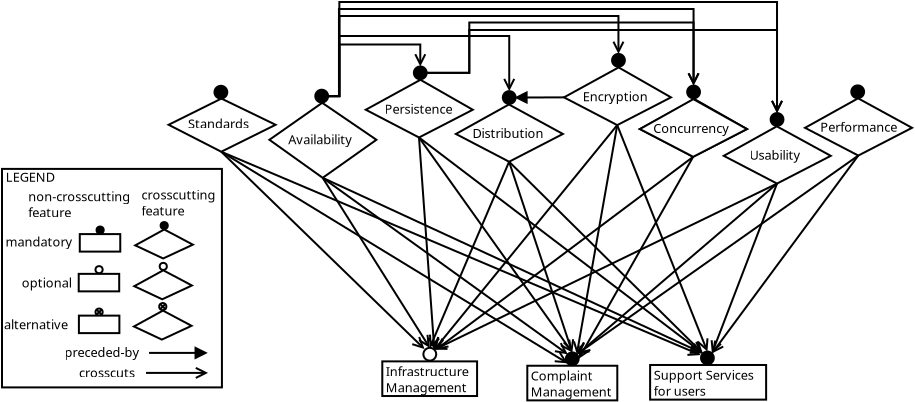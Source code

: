 <?xml version="1.0" encoding="UTF-8"?>
<dia:diagram xmlns:dia="http://www.lysator.liu.se/~alla/dia/">
  <dia:layer name="Background" visible="true" active="true">
    <dia:object type="Standard - Line" version="0" id="O0">
      <dia:attribute name="obj_pos">
        <dia:point val="22.19,26.886"/>
      </dia:attribute>
      <dia:attribute name="obj_bb">
        <dia:rectangle val="22.127,26.823;25.491,36.528"/>
      </dia:attribute>
      <dia:attribute name="conn_endpoints">
        <dia:point val="22.19,26.886"/>
        <dia:point val="25.348,36.421"/>
      </dia:attribute>
      <dia:attribute name="numcp">
        <dia:int val="1"/>
      </dia:attribute>
      <dia:attribute name="line_width">
        <dia:real val="0.1"/>
      </dia:attribute>
      <dia:attribute name="end_arrow">
        <dia:enum val="1"/>
      </dia:attribute>
      <dia:attribute name="end_arrow_length">
        <dia:real val="0.5"/>
      </dia:attribute>
      <dia:attribute name="end_arrow_width">
        <dia:real val="0.5"/>
      </dia:attribute>
      <dia:connections>
        <dia:connection handle="0" to="O15" connection="2"/>
        <dia:connection handle="1" to="O32" connection="1"/>
      </dia:connections>
    </dia:object>
    <dia:object type="Standard - Line" version="0" id="O1">
      <dia:attribute name="obj_pos">
        <dia:point val="31.393,26.64"/>
      </dia:attribute>
      <dia:attribute name="obj_bb">
        <dia:rectangle val="25.598,26.572;31.461,36.839"/>
      </dia:attribute>
      <dia:attribute name="conn_endpoints">
        <dia:point val="31.393,26.64"/>
        <dia:point val="25.668,36.741"/>
      </dia:attribute>
      <dia:attribute name="numcp">
        <dia:int val="1"/>
      </dia:attribute>
      <dia:attribute name="line_width">
        <dia:real val="0.1"/>
      </dia:attribute>
      <dia:attribute name="end_arrow">
        <dia:enum val="1"/>
      </dia:attribute>
      <dia:attribute name="end_arrow_length">
        <dia:real val="0.5"/>
      </dia:attribute>
      <dia:attribute name="end_arrow_width">
        <dia:real val="0.5"/>
      </dia:attribute>
      <dia:connections>
        <dia:connection handle="0" to="O43" connection="2"/>
        <dia:connection handle="1" to="O32" connection="4"/>
      </dia:connections>
    </dia:object>
    <dia:object type="Standard - Line" version="0" id="O2">
      <dia:attribute name="obj_pos">
        <dia:point val="24.933,23.668"/>
      </dia:attribute>
      <dia:attribute name="obj_bb">
        <dia:rectangle val="22.404,23.344;24.983,24.006"/>
      </dia:attribute>
      <dia:attribute name="conn_endpoints">
        <dia:point val="24.933,23.668"/>
        <dia:point val="22.516,23.677"/>
      </dia:attribute>
      <dia:attribute name="numcp">
        <dia:int val="1"/>
      </dia:attribute>
      <dia:attribute name="line_width">
        <dia:real val="0.1"/>
      </dia:attribute>
      <dia:attribute name="end_arrow">
        <dia:enum val="3"/>
      </dia:attribute>
      <dia:attribute name="end_arrow_length">
        <dia:real val="0.5"/>
      </dia:attribute>
      <dia:attribute name="end_arrow_width">
        <dia:real val="0.5"/>
      </dia:attribute>
      <dia:connections>
        <dia:connection handle="0" to="O80" connection="0"/>
        <dia:connection handle="1" to="O17" connection="4"/>
      </dia:connections>
    </dia:object>
    <dia:object type="Standard - ZigZagLine" version="1" id="O3">
      <dia:attribute name="obj_pos">
        <dia:point val="13.14,23.606"/>
      </dia:attribute>
      <dia:attribute name="obj_bb">
        <dia:rectangle val="13.09,20.975;18.079,23.656"/>
      </dia:attribute>
      <dia:attribute name="orth_points">
        <dia:point val="13.14,23.606"/>
        <dia:point val="13.7,23.606"/>
        <dia:point val="13.7,21.025"/>
        <dia:point val="17.749,21.025"/>
        <dia:point val="17.749,22.123"/>
      </dia:attribute>
      <dia:attribute name="orth_orient">
        <dia:enum val="0"/>
        <dia:enum val="1"/>
        <dia:enum val="0"/>
        <dia:enum val="1"/>
      </dia:attribute>
      <dia:attribute name="autorouting">
        <dia:boolean val="false"/>
      </dia:attribute>
      <dia:attribute name="line_width">
        <dia:real val="0.1"/>
      </dia:attribute>
      <dia:attribute name="end_arrow">
        <dia:enum val="1"/>
      </dia:attribute>
      <dia:attribute name="end_arrow_length">
        <dia:real val="0.5"/>
      </dia:attribute>
      <dia:attribute name="end_arrow_width">
        <dia:real val="0.5"/>
      </dia:attribute>
      <dia:connections>
        <dia:connection handle="0" to="O14" connection="4"/>
        <dia:connection handle="1" to="O51" connection="1"/>
      </dia:connections>
    </dia:object>
    <dia:object type="Standard - Line" version="0" id="O4">
      <dia:attribute name="obj_pos">
        <dia:point val="17.685,25.674"/>
      </dia:attribute>
      <dia:attribute name="obj_bb">
        <dia:rectangle val="17.632,25.621;18.742,36.397"/>
      </dia:attribute>
      <dia:attribute name="conn_endpoints">
        <dia:point val="17.685,25.674"/>
        <dia:point val="18.451,36.285"/>
      </dia:attribute>
      <dia:attribute name="numcp">
        <dia:int val="1"/>
      </dia:attribute>
      <dia:attribute name="line_width">
        <dia:real val="0.1"/>
      </dia:attribute>
      <dia:attribute name="end_arrow">
        <dia:enum val="1"/>
      </dia:attribute>
      <dia:attribute name="end_arrow_length">
        <dia:real val="0.5"/>
      </dia:attribute>
      <dia:attribute name="end_arrow_width">
        <dia:real val="0.5"/>
      </dia:attribute>
      <dia:connections>
        <dia:connection handle="0" to="O49" connection="2"/>
        <dia:connection handle="1" to="O29" connection="2"/>
      </dia:connections>
    </dia:object>
    <dia:object type="Standard - Line" version="0" id="O5">
      <dia:attribute name="obj_pos">
        <dia:point val="17.685,25.674"/>
      </dia:attribute>
      <dia:attribute name="obj_bb">
        <dia:rectangle val="17.616,25.605;25.418,36.512"/>
      </dia:attribute>
      <dia:attribute name="conn_endpoints">
        <dia:point val="17.685,25.674"/>
        <dia:point val="25.348,36.421"/>
      </dia:attribute>
      <dia:attribute name="numcp">
        <dia:int val="1"/>
      </dia:attribute>
      <dia:attribute name="line_width">
        <dia:real val="0.1"/>
      </dia:attribute>
      <dia:attribute name="end_arrow">
        <dia:enum val="1"/>
      </dia:attribute>
      <dia:attribute name="end_arrow_length">
        <dia:real val="0.5"/>
      </dia:attribute>
      <dia:attribute name="end_arrow_width">
        <dia:real val="0.5"/>
      </dia:attribute>
      <dia:connections>
        <dia:connection handle="0" to="O49" connection="2"/>
        <dia:connection handle="1" to="O32" connection="1"/>
      </dia:connections>
    </dia:object>
    <dia:object type="Standard - Line" version="0" id="O6">
      <dia:attribute name="obj_pos">
        <dia:point val="22.19,26.886"/>
      </dia:attribute>
      <dia:attribute name="obj_bb">
        <dia:rectangle val="22.119,26.815;31.959,36.549"/>
      </dia:attribute>
      <dia:attribute name="conn_endpoints">
        <dia:point val="22.19,26.886"/>
        <dia:point val="31.879,36.471"/>
      </dia:attribute>
      <dia:attribute name="numcp">
        <dia:int val="1"/>
      </dia:attribute>
      <dia:attribute name="line_width">
        <dia:real val="0.1"/>
      </dia:attribute>
      <dia:attribute name="end_arrow">
        <dia:enum val="1"/>
      </dia:attribute>
      <dia:attribute name="end_arrow_length">
        <dia:real val="0.5"/>
      </dia:attribute>
      <dia:attribute name="end_arrow_width">
        <dia:real val="0.5"/>
      </dia:attribute>
      <dia:connections>
        <dia:connection handle="0" to="O15" connection="2"/>
        <dia:connection handle="1" to="O35" connection="0"/>
      </dia:connections>
    </dia:object>
    <dia:object type="Standard - Line" version="0" id="O7">
      <dia:attribute name="obj_pos">
        <dia:point val="31.393,26.64"/>
      </dia:attribute>
      <dia:attribute name="obj_bb">
        <dia:rectangle val="18.432,26.57;31.463,36.359"/>
      </dia:attribute>
      <dia:attribute name="conn_endpoints">
        <dia:point val="31.393,26.64"/>
        <dia:point val="18.521,36.289"/>
      </dia:attribute>
      <dia:attribute name="numcp">
        <dia:int val="1"/>
      </dia:attribute>
      <dia:attribute name="line_width">
        <dia:real val="0.1"/>
      </dia:attribute>
      <dia:attribute name="end_arrow">
        <dia:enum val="1"/>
      </dia:attribute>
      <dia:attribute name="end_arrow_length">
        <dia:real val="0.5"/>
      </dia:attribute>
      <dia:attribute name="end_arrow_width">
        <dia:real val="0.5"/>
      </dia:attribute>
      <dia:connections>
        <dia:connection handle="0" to="O43" connection="2"/>
        <dia:connection handle="1" to="O29" connection="8"/>
      </dia:connections>
    </dia:object>
    <dia:object type="Standard - Line" version="0" id="O8">
      <dia:attribute name="obj_pos">
        <dia:point val="27.596,25.055"/>
      </dia:attribute>
      <dia:attribute name="obj_bb">
        <dia:rectangle val="27.531,24.99;32.218,36.481"/>
      </dia:attribute>
      <dia:attribute name="conn_endpoints">
        <dia:point val="27.596,25.055"/>
        <dia:point val="32.105,36.377"/>
      </dia:attribute>
      <dia:attribute name="numcp">
        <dia:int val="1"/>
      </dia:attribute>
      <dia:attribute name="line_width">
        <dia:real val="0.1"/>
      </dia:attribute>
      <dia:attribute name="end_arrow">
        <dia:enum val="1"/>
      </dia:attribute>
      <dia:attribute name="end_arrow_length">
        <dia:real val="0.5"/>
      </dia:attribute>
      <dia:attribute name="end_arrow_width">
        <dia:real val="0.5"/>
      </dia:attribute>
      <dia:connections>
        <dia:connection handle="0" to="O80" connection="2"/>
        <dia:connection handle="1" to="O35" connection="1"/>
      </dia:connections>
    </dia:object>
    <dia:object type="Standard - Line" version="0" id="O9">
      <dia:attribute name="obj_pos">
        <dia:point val="27.596,25.055"/>
      </dia:attribute>
      <dia:attribute name="obj_bb">
        <dia:rectangle val="25.344,24.997;27.654,36.625"/>
      </dia:attribute>
      <dia:attribute name="conn_endpoints">
        <dia:point val="27.596,25.055"/>
        <dia:point val="25.574,36.515"/>
      </dia:attribute>
      <dia:attribute name="numcp">
        <dia:int val="1"/>
      </dia:attribute>
      <dia:attribute name="line_width">
        <dia:real val="0.1"/>
      </dia:attribute>
      <dia:attribute name="end_arrow">
        <dia:enum val="1"/>
      </dia:attribute>
      <dia:attribute name="end_arrow_length">
        <dia:real val="0.5"/>
      </dia:attribute>
      <dia:attribute name="end_arrow_width">
        <dia:real val="0.5"/>
      </dia:attribute>
      <dia:connections>
        <dia:connection handle="0" to="O80" connection="2"/>
        <dia:connection handle="1" to="O32" connection="2"/>
      </dia:connections>
    </dia:object>
    <dia:object type="Standard - Line" version="0" id="O10">
      <dia:attribute name="obj_pos">
        <dia:point val="12.869,27.691"/>
      </dia:attribute>
      <dia:attribute name="obj_bb">
        <dia:rectangle val="12.8,27.622;18.294,36.286"/>
      </dia:attribute>
      <dia:attribute name="conn_endpoints">
        <dia:point val="12.869,27.691"/>
        <dia:point val="18.225,36.192"/>
      </dia:attribute>
      <dia:attribute name="numcp">
        <dia:int val="1"/>
      </dia:attribute>
      <dia:attribute name="line_width">
        <dia:real val="0.1"/>
      </dia:attribute>
      <dia:attribute name="end_arrow">
        <dia:enum val="1"/>
      </dia:attribute>
      <dia:attribute name="end_arrow_length">
        <dia:real val="0.5"/>
      </dia:attribute>
      <dia:attribute name="end_arrow_width">
        <dia:real val="0.5"/>
      </dia:attribute>
      <dia:connections>
        <dia:connection handle="0" to="O12" connection="2"/>
        <dia:connection handle="1" to="O29" connection="1"/>
      </dia:connections>
    </dia:object>
    <dia:object type="Standard - Line" version="0" id="O11">
      <dia:attribute name="obj_pos">
        <dia:point val="12.869,27.691"/>
      </dia:attribute>
      <dia:attribute name="obj_bb">
        <dia:rectangle val="12.8,27.622;25.212,36.585"/>
      </dia:attribute>
      <dia:attribute name="conn_endpoints">
        <dia:point val="12.869,27.691"/>
        <dia:point val="25.122,36.515"/>
      </dia:attribute>
      <dia:attribute name="numcp">
        <dia:int val="1"/>
      </dia:attribute>
      <dia:attribute name="line_width">
        <dia:real val="0.1"/>
      </dia:attribute>
      <dia:attribute name="end_arrow">
        <dia:enum val="1"/>
      </dia:attribute>
      <dia:attribute name="end_arrow_length">
        <dia:real val="0.5"/>
      </dia:attribute>
      <dia:attribute name="end_arrow_width">
        <dia:real val="0.5"/>
      </dia:attribute>
      <dia:connections>
        <dia:connection handle="0" to="O12" connection="2"/>
        <dia:connection handle="1" to="O32" connection="0"/>
      </dia:connections>
    </dia:object>
    <dia:object type="Standard - Polygon" version="0" id="O12">
      <dia:attribute name="obj_pos">
        <dia:point val="10.205,25.789"/>
      </dia:attribute>
      <dia:attribute name="obj_bb">
        <dia:rectangle val="10.118,23.881;15.643,27.753"/>
      </dia:attribute>
      <dia:attribute name="poly_points">
        <dia:point val="10.205,25.789"/>
        <dia:point val="12.869,27.691"/>
        <dia:point val="15.555,25.789"/>
        <dia:point val="12.844,23.941"/>
      </dia:attribute>
      <dia:attribute name="line_width">
        <dia:real val="0.1"/>
      </dia:attribute>
      <dia:attribute name="show_background">
        <dia:boolean val="true"/>
      </dia:attribute>
    </dia:object>
    <dia:object type="Standard - Text" version="1" id="O13">
      <dia:attribute name="obj_pos">
        <dia:point val="11.142,26.014"/>
      </dia:attribute>
      <dia:attribute name="obj_bb">
        <dia:rectangle val="11.142,25.419;14.632,26.167"/>
      </dia:attribute>
      <dia:attribute name="text">
        <dia:composite type="text">
          <dia:attribute name="string">
            <dia:string>#Availability#</dia:string>
          </dia:attribute>
          <dia:attribute name="font">
            <dia:font family="sans" style="0" name="Helvetica"/>
          </dia:attribute>
          <dia:attribute name="height">
            <dia:real val="0.8"/>
          </dia:attribute>
          <dia:attribute name="pos">
            <dia:point val="11.142,26.014"/>
          </dia:attribute>
          <dia:attribute name="color">
            <dia:color val="#000000"/>
          </dia:attribute>
          <dia:attribute name="alignment">
            <dia:enum val="0"/>
          </dia:attribute>
        </dia:composite>
      </dia:attribute>
      <dia:attribute name="valign">
        <dia:enum val="3"/>
      </dia:attribute>
    </dia:object>
    <dia:object type="Standard - Ellipse" version="0" id="O14">
      <dia:attribute name="obj_pos">
        <dia:point val="12.5,23.286"/>
      </dia:attribute>
      <dia:attribute name="obj_bb">
        <dia:rectangle val="12.45,23.236;13.19,23.976"/>
      </dia:attribute>
      <dia:attribute name="elem_corner">
        <dia:point val="12.5,23.286"/>
      </dia:attribute>
      <dia:attribute name="elem_width">
        <dia:real val="0.64"/>
      </dia:attribute>
      <dia:attribute name="elem_height">
        <dia:real val="0.64"/>
      </dia:attribute>
      <dia:attribute name="border_width">
        <dia:real val="0.1"/>
      </dia:attribute>
      <dia:attribute name="inner_color">
        <dia:color val="#000000"/>
      </dia:attribute>
      <dia:attribute name="aspect">
        <dia:enum val="2"/>
      </dia:attribute>
    </dia:object>
    <dia:group>
      <dia:group>
        <dia:object type="Standard - Polygon" version="0" id="O15">
          <dia:attribute name="obj_pos">
            <dia:point val="19.528,25.498"/>
          </dia:attribute>
          <dia:attribute name="obj_bb">
            <dia:rectangle val="19.422,23.966;24.984,26.942"/>
          </dia:attribute>
          <dia:attribute name="poly_points">
            <dia:point val="19.528,25.498"/>
            <dia:point val="22.19,26.886"/>
            <dia:point val="24.878,25.498"/>
            <dia:point val="22.179,24.024"/>
          </dia:attribute>
          <dia:attribute name="line_width">
            <dia:real val="0.1"/>
          </dia:attribute>
          <dia:attribute name="show_background">
            <dia:boolean val="true"/>
          </dia:attribute>
        </dia:object>
        <dia:object type="Standard - Text" version="1" id="O16">
          <dia:attribute name="obj_pos">
            <dia:point val="20.365,25.698"/>
          </dia:attribute>
          <dia:attribute name="obj_bb">
            <dia:rectangle val="20.365,25.103;24.095,25.851"/>
          </dia:attribute>
          <dia:attribute name="text">
            <dia:composite type="text">
              <dia:attribute name="string">
                <dia:string>#Distribution#</dia:string>
              </dia:attribute>
              <dia:attribute name="font">
                <dia:font family="sans" style="0" name="Helvetica"/>
              </dia:attribute>
              <dia:attribute name="height">
                <dia:real val="0.8"/>
              </dia:attribute>
              <dia:attribute name="pos">
                <dia:point val="20.365,25.698"/>
              </dia:attribute>
              <dia:attribute name="color">
                <dia:color val="#000000"/>
              </dia:attribute>
              <dia:attribute name="alignment">
                <dia:enum val="0"/>
              </dia:attribute>
            </dia:composite>
          </dia:attribute>
          <dia:attribute name="valign">
            <dia:enum val="3"/>
          </dia:attribute>
        </dia:object>
      </dia:group>
      <dia:object type="Standard - Ellipse" version="0" id="O17">
        <dia:attribute name="obj_pos">
          <dia:point val="21.877,23.357"/>
        </dia:attribute>
        <dia:attribute name="obj_bb">
          <dia:rectangle val="21.827,23.307;22.566,24.046"/>
        </dia:attribute>
        <dia:attribute name="elem_corner">
          <dia:point val="21.877,23.357"/>
        </dia:attribute>
        <dia:attribute name="elem_width">
          <dia:real val="0.64"/>
        </dia:attribute>
        <dia:attribute name="elem_height">
          <dia:real val="0.64"/>
        </dia:attribute>
        <dia:attribute name="border_width">
          <dia:real val="0.1"/>
        </dia:attribute>
        <dia:attribute name="inner_color">
          <dia:color val="#000000"/>
        </dia:attribute>
        <dia:attribute name="aspect">
          <dia:enum val="2"/>
        </dia:attribute>
      </dia:object>
    </dia:group>
    <dia:group>
      <dia:group>
        <dia:object type="Standard - Polygon" version="0" id="O18">
          <dia:attribute name="obj_pos">
            <dia:point val="32.923,26.592"/>
          </dia:attribute>
          <dia:attribute name="obj_bb">
            <dia:rectangle val="32.817,25.06;38.379,28.036"/>
          </dia:attribute>
          <dia:attribute name="poly_points">
            <dia:point val="32.923,26.592"/>
            <dia:point val="35.585,27.979"/>
            <dia:point val="38.273,26.592"/>
            <dia:point val="35.574,25.117"/>
          </dia:attribute>
          <dia:attribute name="line_width">
            <dia:real val="0.1"/>
          </dia:attribute>
          <dia:attribute name="show_background">
            <dia:boolean val="true"/>
          </dia:attribute>
        </dia:object>
        <dia:object type="Standard - Text" version="1" id="O19">
          <dia:attribute name="obj_pos">
            <dia:point val="34.21,26.792"/>
          </dia:attribute>
          <dia:attribute name="obj_bb">
            <dia:rectangle val="34.21,26.197;36.973,26.944"/>
          </dia:attribute>
          <dia:attribute name="text">
            <dia:composite type="text">
              <dia:attribute name="string">
                <dia:string>#Usability#</dia:string>
              </dia:attribute>
              <dia:attribute name="font">
                <dia:font family="sans" style="0" name="Helvetica"/>
              </dia:attribute>
              <dia:attribute name="height">
                <dia:real val="0.8"/>
              </dia:attribute>
              <dia:attribute name="pos">
                <dia:point val="34.21,26.792"/>
              </dia:attribute>
              <dia:attribute name="color">
                <dia:color val="#000000"/>
              </dia:attribute>
              <dia:attribute name="alignment">
                <dia:enum val="0"/>
              </dia:attribute>
            </dia:composite>
          </dia:attribute>
          <dia:attribute name="valign">
            <dia:enum val="3"/>
          </dia:attribute>
        </dia:object>
      </dia:group>
      <dia:object type="Standard - Ellipse" version="0" id="O20">
        <dia:attribute name="obj_pos">
          <dia:point val="35.267,24.454"/>
        </dia:attribute>
        <dia:attribute name="obj_bb">
          <dia:rectangle val="35.217,24.404;35.956,25.143"/>
        </dia:attribute>
        <dia:attribute name="elem_corner">
          <dia:point val="35.267,24.454"/>
        </dia:attribute>
        <dia:attribute name="elem_width">
          <dia:real val="0.64"/>
        </dia:attribute>
        <dia:attribute name="elem_height">
          <dia:real val="0.64"/>
        </dia:attribute>
        <dia:attribute name="border_width">
          <dia:real val="0.1"/>
        </dia:attribute>
        <dia:attribute name="inner_color">
          <dia:color val="#000000"/>
        </dia:attribute>
        <dia:attribute name="aspect">
          <dia:enum val="2"/>
        </dia:attribute>
      </dia:object>
    </dia:group>
    <dia:group>
      <dia:group>
        <dia:object type="Standard - Polygon" version="0" id="O21">
          <dia:attribute name="obj_pos">
            <dia:point val="5.164,25.039"/>
          </dia:attribute>
          <dia:attribute name="obj_bb">
            <dia:rectangle val="5.053,23.672;10.628,26.442"/>
          </dia:attribute>
          <dia:attribute name="poly_points">
            <dia:point val="5.164,25.039"/>
            <dia:point val="7.797,26.386"/>
            <dia:point val="10.514,25.039"/>
            <dia:point val="7.804,23.728"/>
          </dia:attribute>
          <dia:attribute name="line_width">
            <dia:real val="0.1"/>
          </dia:attribute>
          <dia:attribute name="show_background">
            <dia:boolean val="true"/>
          </dia:attribute>
        </dia:object>
        <dia:object type="Standard - Text" version="1" id="O22">
          <dia:attribute name="obj_pos">
            <dia:point val="6.137,25.22"/>
          </dia:attribute>
          <dia:attribute name="obj_bb">
            <dia:rectangle val="6.137,24.625;9.385,25.372"/>
          </dia:attribute>
          <dia:attribute name="text">
            <dia:composite type="text">
              <dia:attribute name="string">
                <dia:string>#Standards#</dia:string>
              </dia:attribute>
              <dia:attribute name="font">
                <dia:font family="sans" style="0" name="Helvetica"/>
              </dia:attribute>
              <dia:attribute name="height">
                <dia:real val="0.8"/>
              </dia:attribute>
              <dia:attribute name="pos">
                <dia:point val="6.137,25.22"/>
              </dia:attribute>
              <dia:attribute name="color">
                <dia:color val="#000000"/>
              </dia:attribute>
              <dia:attribute name="alignment">
                <dia:enum val="0"/>
              </dia:attribute>
            </dia:composite>
          </dia:attribute>
          <dia:attribute name="valign">
            <dia:enum val="3"/>
          </dia:attribute>
        </dia:object>
      </dia:group>
      <dia:object type="Standard - Ellipse" version="0" id="O23">
        <dia:attribute name="obj_pos">
          <dia:point val="7.459,23.09"/>
        </dia:attribute>
        <dia:attribute name="obj_bb">
          <dia:rectangle val="7.409,23.04;8.148,23.78"/>
        </dia:attribute>
        <dia:attribute name="elem_corner">
          <dia:point val="7.459,23.09"/>
        </dia:attribute>
        <dia:attribute name="elem_width">
          <dia:real val="0.64"/>
        </dia:attribute>
        <dia:attribute name="elem_height">
          <dia:real val="0.64"/>
        </dia:attribute>
        <dia:attribute name="border_width">
          <dia:real val="0.1"/>
        </dia:attribute>
        <dia:attribute name="inner_color">
          <dia:color val="#000000"/>
        </dia:attribute>
        <dia:attribute name="aspect">
          <dia:enum val="2"/>
        </dia:attribute>
      </dia:object>
    </dia:group>
    <dia:group>
      <dia:group>
        <dia:object type="Standard - Polygon" version="0" id="O24">
          <dia:attribute name="obj_pos">
            <dia:point val="36.986,25.191"/>
          </dia:attribute>
          <dia:attribute name="obj_bb">
            <dia:rectangle val="36.88,23.659;42.442,26.635"/>
          </dia:attribute>
          <dia:attribute name="poly_points">
            <dia:point val="36.986,25.191"/>
            <dia:point val="39.648,26.578"/>
            <dia:point val="42.336,25.191"/>
            <dia:point val="39.637,23.716"/>
          </dia:attribute>
          <dia:attribute name="line_width">
            <dia:real val="0.1"/>
          </dia:attribute>
          <dia:attribute name="show_background">
            <dia:boolean val="true"/>
          </dia:attribute>
        </dia:object>
        <dia:object type="Standard - Text" version="1" id="O25">
          <dia:attribute name="obj_pos">
            <dia:point val="37.752,25.382"/>
          </dia:attribute>
          <dia:attribute name="obj_bb">
            <dia:rectangle val="37.752,24.787;41.809,25.534"/>
          </dia:attribute>
          <dia:attribute name="text">
            <dia:composite type="text">
              <dia:attribute name="string">
                <dia:string>#Performance#</dia:string>
              </dia:attribute>
              <dia:attribute name="font">
                <dia:font family="sans" style="0" name="Helvetica"/>
              </dia:attribute>
              <dia:attribute name="height">
                <dia:real val="0.8"/>
              </dia:attribute>
              <dia:attribute name="pos">
                <dia:point val="37.752,25.382"/>
              </dia:attribute>
              <dia:attribute name="color">
                <dia:color val="#000000"/>
              </dia:attribute>
              <dia:attribute name="alignment">
                <dia:enum val="0"/>
              </dia:attribute>
            </dia:composite>
          </dia:attribute>
          <dia:attribute name="valign">
            <dia:enum val="3"/>
          </dia:attribute>
        </dia:object>
      </dia:group>
      <dia:object type="Standard - Ellipse" version="0" id="O26">
        <dia:attribute name="obj_pos">
          <dia:point val="39.3,23.07"/>
        </dia:attribute>
        <dia:attribute name="obj_bb">
          <dia:rectangle val="39.25,23.02;39.99,23.76"/>
        </dia:attribute>
        <dia:attribute name="elem_corner">
          <dia:point val="39.3,23.07"/>
        </dia:attribute>
        <dia:attribute name="elem_width">
          <dia:real val="0.64"/>
        </dia:attribute>
        <dia:attribute name="elem_height">
          <dia:real val="0.64"/>
        </dia:attribute>
        <dia:attribute name="border_width">
          <dia:real val="0.1"/>
        </dia:attribute>
        <dia:attribute name="inner_color">
          <dia:color val="#000000"/>
        </dia:attribute>
        <dia:attribute name="aspect">
          <dia:enum val="2"/>
        </dia:attribute>
      </dia:object>
    </dia:group>
    <dia:group>
      <dia:object type="Standard - Box" version="0" id="O27">
        <dia:attribute name="obj_pos">
          <dia:point val="15.85,36.869"/>
        </dia:attribute>
        <dia:attribute name="obj_bb">
          <dia:rectangle val="15.8,36.819;20.639,38.651"/>
        </dia:attribute>
        <dia:attribute name="elem_corner">
          <dia:point val="15.85,36.869"/>
        </dia:attribute>
        <dia:attribute name="elem_width">
          <dia:real val="4.739"/>
        </dia:attribute>
        <dia:attribute name="elem_height">
          <dia:real val="1.732"/>
        </dia:attribute>
        <dia:attribute name="border_width">
          <dia:real val="0.1"/>
        </dia:attribute>
        <dia:attribute name="show_background">
          <dia:boolean val="true"/>
        </dia:attribute>
      </dia:object>
      <dia:object type="Standard - Text" version="1" id="O28">
        <dia:attribute name="obj_pos">
          <dia:point val="16.027,37.611"/>
        </dia:attribute>
        <dia:attribute name="obj_bb">
          <dia:rectangle val="16.027,37.016;20.402,38.564"/>
        </dia:attribute>
        <dia:attribute name="text">
          <dia:composite type="text">
            <dia:attribute name="string">
              <dia:string>#Infrastructure
Management#</dia:string>
            </dia:attribute>
            <dia:attribute name="font">
              <dia:font family="sans" style="0" name="Helvetica"/>
            </dia:attribute>
            <dia:attribute name="height">
              <dia:real val="0.8"/>
            </dia:attribute>
            <dia:attribute name="pos">
              <dia:point val="16.027,37.611"/>
            </dia:attribute>
            <dia:attribute name="color">
              <dia:color val="#000000"/>
            </dia:attribute>
            <dia:attribute name="alignment">
              <dia:enum val="0"/>
            </dia:attribute>
          </dia:composite>
        </dia:attribute>
        <dia:attribute name="valign">
          <dia:enum val="3"/>
        </dia:attribute>
      </dia:object>
    </dia:group>
    <dia:object type="Standard - Ellipse" version="0" id="O29">
      <dia:attribute name="obj_pos">
        <dia:point val="17.905,36.192"/>
      </dia:attribute>
      <dia:attribute name="obj_bb">
        <dia:rectangle val="17.855,36.142;18.595,36.881"/>
      </dia:attribute>
      <dia:attribute name="elem_corner">
        <dia:point val="17.905,36.192"/>
      </dia:attribute>
      <dia:attribute name="elem_width">
        <dia:real val="0.64"/>
      </dia:attribute>
      <dia:attribute name="elem_height">
        <dia:real val="0.64"/>
      </dia:attribute>
      <dia:attribute name="border_width">
        <dia:real val="0.1"/>
      </dia:attribute>
      <dia:attribute name="aspect">
        <dia:enum val="2"/>
      </dia:attribute>
    </dia:object>
    <dia:group>
      <dia:group>
        <dia:object type="Standard - Box" version="0" id="O30">
          <dia:attribute name="obj_pos">
            <dia:point val="23.1,37.087"/>
          </dia:attribute>
          <dia:attribute name="obj_bb">
            <dia:rectangle val="23.05,37.037;27.65,38.87"/>
          </dia:attribute>
          <dia:attribute name="elem_corner">
            <dia:point val="23.1,37.087"/>
          </dia:attribute>
          <dia:attribute name="elem_width">
            <dia:real val="4.5"/>
          </dia:attribute>
          <dia:attribute name="elem_height">
            <dia:real val="1.732"/>
          </dia:attribute>
          <dia:attribute name="border_width">
            <dia:real val="0.1"/>
          </dia:attribute>
          <dia:attribute name="show_background">
            <dia:boolean val="true"/>
          </dia:attribute>
        </dia:object>
        <dia:object type="Standard - Text" version="1" id="O31">
          <dia:attribute name="obj_pos">
            <dia:point val="23.277,37.83"/>
          </dia:attribute>
          <dia:attribute name="obj_bb">
            <dia:rectangle val="23.277,37.235;27.494,38.782"/>
          </dia:attribute>
          <dia:attribute name="text">
            <dia:composite type="text">
              <dia:attribute name="string">
                <dia:string>#Complaint
Management#</dia:string>
              </dia:attribute>
              <dia:attribute name="font">
                <dia:font family="sans" style="0" name="Helvetica"/>
              </dia:attribute>
              <dia:attribute name="height">
                <dia:real val="0.8"/>
              </dia:attribute>
              <dia:attribute name="pos">
                <dia:point val="23.277,37.83"/>
              </dia:attribute>
              <dia:attribute name="color">
                <dia:color val="#000000"/>
              </dia:attribute>
              <dia:attribute name="alignment">
                <dia:enum val="0"/>
              </dia:attribute>
            </dia:composite>
          </dia:attribute>
          <dia:attribute name="valign">
            <dia:enum val="3"/>
          </dia:attribute>
        </dia:object>
      </dia:group>
      <dia:object type="Standard - Ellipse" version="0" id="O32">
        <dia:attribute name="obj_pos">
          <dia:point val="25.028,36.421"/>
        </dia:attribute>
        <dia:attribute name="obj_bb">
          <dia:rectangle val="24.978,36.371;25.718,37.111"/>
        </dia:attribute>
        <dia:attribute name="elem_corner">
          <dia:point val="25.028,36.421"/>
        </dia:attribute>
        <dia:attribute name="elem_width">
          <dia:real val="0.64"/>
        </dia:attribute>
        <dia:attribute name="elem_height">
          <dia:real val="0.64"/>
        </dia:attribute>
        <dia:attribute name="border_width">
          <dia:real val="0.1"/>
        </dia:attribute>
        <dia:attribute name="inner_color">
          <dia:color val="#000000"/>
        </dia:attribute>
        <dia:attribute name="aspect">
          <dia:enum val="2"/>
        </dia:attribute>
      </dia:object>
    </dia:group>
    <dia:group>
      <dia:group>
        <dia:object type="Standard - Box" version="0" id="O33">
          <dia:attribute name="obj_pos">
            <dia:point val="29.241,37.049"/>
          </dia:attribute>
          <dia:attribute name="obj_bb">
            <dia:rectangle val="29.191,36.999;35.091,38.831"/>
          </dia:attribute>
          <dia:attribute name="elem_corner">
            <dia:point val="29.241,37.049"/>
          </dia:attribute>
          <dia:attribute name="elem_width">
            <dia:real val="5.8"/>
          </dia:attribute>
          <dia:attribute name="elem_height">
            <dia:real val="1.732"/>
          </dia:attribute>
          <dia:attribute name="border_width">
            <dia:real val="0.1"/>
          </dia:attribute>
          <dia:attribute name="show_background">
            <dia:boolean val="true"/>
          </dia:attribute>
        </dia:object>
        <dia:object type="Standard - Text" version="1" id="O34">
          <dia:attribute name="obj_pos">
            <dia:point val="29.418,37.791"/>
          </dia:attribute>
          <dia:attribute name="obj_bb">
            <dia:rectangle val="29.418,37.196;34.856,38.744"/>
          </dia:attribute>
          <dia:attribute name="text">
            <dia:composite type="text">
              <dia:attribute name="string">
                <dia:string>#Support Services
for users#</dia:string>
              </dia:attribute>
              <dia:attribute name="font">
                <dia:font family="sans" style="0" name="Helvetica"/>
              </dia:attribute>
              <dia:attribute name="height">
                <dia:real val="0.8"/>
              </dia:attribute>
              <dia:attribute name="pos">
                <dia:point val="29.418,37.791"/>
              </dia:attribute>
              <dia:attribute name="color">
                <dia:color val="#000000"/>
              </dia:attribute>
              <dia:attribute name="alignment">
                <dia:enum val="0"/>
              </dia:attribute>
            </dia:composite>
          </dia:attribute>
          <dia:attribute name="valign">
            <dia:enum val="3"/>
          </dia:attribute>
        </dia:object>
      </dia:group>
      <dia:object type="Standard - Ellipse" version="0" id="O35">
        <dia:attribute name="obj_pos">
          <dia:point val="31.786,36.377"/>
        </dia:attribute>
        <dia:attribute name="obj_bb">
          <dia:rectangle val="31.736,36.327;32.475,37.066"/>
        </dia:attribute>
        <dia:attribute name="elem_corner">
          <dia:point val="31.786,36.377"/>
        </dia:attribute>
        <dia:attribute name="elem_width">
          <dia:real val="0.64"/>
        </dia:attribute>
        <dia:attribute name="elem_height">
          <dia:real val="0.64"/>
        </dia:attribute>
        <dia:attribute name="border_width">
          <dia:real val="0.1"/>
        </dia:attribute>
        <dia:attribute name="inner_color">
          <dia:color val="#000000"/>
        </dia:attribute>
        <dia:attribute name="aspect">
          <dia:enum val="2"/>
        </dia:attribute>
      </dia:object>
    </dia:group>
    <dia:object type="Standard - Line" version="0" id="O36">
      <dia:attribute name="obj_pos">
        <dia:point val="35.585,27.979"/>
      </dia:attribute>
      <dia:attribute name="obj_bb">
        <dia:rectangle val="25.543,27.909;35.656,36.574"/>
      </dia:attribute>
      <dia:attribute name="conn_endpoints">
        <dia:point val="35.585,27.979"/>
        <dia:point val="25.628,36.501"/>
      </dia:attribute>
      <dia:attribute name="numcp">
        <dia:int val="1"/>
      </dia:attribute>
      <dia:attribute name="line_width">
        <dia:real val="0.1"/>
      </dia:attribute>
      <dia:attribute name="end_arrow">
        <dia:enum val="1"/>
      </dia:attribute>
      <dia:attribute name="end_arrow_length">
        <dia:real val="0.5"/>
      </dia:attribute>
      <dia:attribute name="end_arrow_width">
        <dia:real val="0.5"/>
      </dia:attribute>
      <dia:connections>
        <dia:connection handle="0" to="O18" connection="2"/>
        <dia:connection handle="1" to="O32" connection="8"/>
      </dia:connections>
    </dia:object>
    <dia:object type="Standard - Line" version="0" id="O37">
      <dia:attribute name="obj_pos">
        <dia:point val="35.585,27.979"/>
      </dia:attribute>
      <dia:attribute name="obj_bb">
        <dia:rectangle val="32.212,27.915;35.65,36.575"/>
      </dia:attribute>
      <dia:attribute name="conn_endpoints">
        <dia:point val="35.585,27.979"/>
        <dia:point val="32.331,36.471"/>
      </dia:attribute>
      <dia:attribute name="numcp">
        <dia:int val="1"/>
      </dia:attribute>
      <dia:attribute name="line_width">
        <dia:real val="0.1"/>
      </dia:attribute>
      <dia:attribute name="end_arrow">
        <dia:enum val="1"/>
      </dia:attribute>
      <dia:attribute name="end_arrow_length">
        <dia:real val="0.5"/>
      </dia:attribute>
      <dia:attribute name="end_arrow_width">
        <dia:real val="0.5"/>
      </dia:attribute>
      <dia:connections>
        <dia:connection handle="0" to="O18" connection="2"/>
        <dia:connection handle="1" to="O35" connection="2"/>
      </dia:connections>
    </dia:object>
    <dia:object type="Standard - Line" version="0" id="O38">
      <dia:attribute name="obj_pos">
        <dia:point val="39.648,26.578"/>
      </dia:attribute>
      <dia:attribute name="obj_bb">
        <dia:rectangle val="25.483,26.509;39.718,36.585"/>
      </dia:attribute>
      <dia:attribute name="conn_endpoints">
        <dia:point val="39.648,26.578"/>
        <dia:point val="25.574,36.515"/>
      </dia:attribute>
      <dia:attribute name="numcp">
        <dia:int val="1"/>
      </dia:attribute>
      <dia:attribute name="line_width">
        <dia:real val="0.1"/>
      </dia:attribute>
      <dia:attribute name="end_arrow">
        <dia:enum val="1"/>
      </dia:attribute>
      <dia:attribute name="end_arrow_length">
        <dia:real val="0.5"/>
      </dia:attribute>
      <dia:attribute name="end_arrow_width">
        <dia:real val="0.5"/>
      </dia:attribute>
      <dia:connections>
        <dia:connection handle="0" to="O24" connection="2"/>
        <dia:connection handle="1" to="O32" connection="2"/>
      </dia:connections>
    </dia:object>
    <dia:object type="Standard - Line" version="0" id="O39">
      <dia:attribute name="obj_pos">
        <dia:point val="39.648,26.578"/>
      </dia:attribute>
      <dia:attribute name="obj_bb">
        <dia:rectangle val="32.262,26.508;39.718,36.56"/>
      </dia:attribute>
      <dia:attribute name="conn_endpoints">
        <dia:point val="39.648,26.578"/>
        <dia:point val="32.331,36.471"/>
      </dia:attribute>
      <dia:attribute name="numcp">
        <dia:int val="1"/>
      </dia:attribute>
      <dia:attribute name="line_width">
        <dia:real val="0.1"/>
      </dia:attribute>
      <dia:attribute name="end_arrow">
        <dia:enum val="1"/>
      </dia:attribute>
      <dia:attribute name="end_arrow_length">
        <dia:real val="0.5"/>
      </dia:attribute>
      <dia:attribute name="end_arrow_width">
        <dia:real val="0.5"/>
      </dia:attribute>
      <dia:connections>
        <dia:connection handle="0" to="O24" connection="2"/>
        <dia:connection handle="1" to="O35" connection="2"/>
      </dia:connections>
    </dia:object>
    <dia:object type="Standard - Line" version="0" id="O40">
      <dia:attribute name="obj_pos">
        <dia:point val="7.797,26.386"/>
      </dia:attribute>
      <dia:attribute name="obj_bb">
        <dia:rectangle val="7.726,26.316;18.04,36.332"/>
      </dia:attribute>
      <dia:attribute name="conn_endpoints">
        <dia:point val="7.797,26.386"/>
        <dia:point val="17.96,36.254"/>
      </dia:attribute>
      <dia:attribute name="numcp">
        <dia:int val="1"/>
      </dia:attribute>
      <dia:attribute name="line_width">
        <dia:real val="0.1"/>
      </dia:attribute>
      <dia:attribute name="end_arrow">
        <dia:enum val="1"/>
      </dia:attribute>
      <dia:attribute name="end_arrow_length">
        <dia:real val="0.5"/>
      </dia:attribute>
      <dia:attribute name="end_arrow_width">
        <dia:real val="0.5"/>
      </dia:attribute>
      <dia:connections>
        <dia:connection handle="0" to="O21" connection="2"/>
        <dia:connection handle="1" to="O29" connection="8"/>
      </dia:connections>
    </dia:object>
    <dia:object type="Standard - Line" version="0" id="O41">
      <dia:attribute name="obj_pos">
        <dia:point val="7.797,26.386"/>
      </dia:attribute>
      <dia:attribute name="obj_bb">
        <dia:rectangle val="7.728,26.317;25.217,37.036"/>
      </dia:attribute>
      <dia:attribute name="conn_endpoints">
        <dia:point val="7.797,26.386"/>
        <dia:point val="25.122,36.967"/>
      </dia:attribute>
      <dia:attribute name="numcp">
        <dia:int val="1"/>
      </dia:attribute>
      <dia:attribute name="line_width">
        <dia:real val="0.1"/>
      </dia:attribute>
      <dia:attribute name="end_arrow">
        <dia:enum val="1"/>
      </dia:attribute>
      <dia:attribute name="end_arrow_length">
        <dia:real val="0.5"/>
      </dia:attribute>
      <dia:attribute name="end_arrow_width">
        <dia:real val="0.5"/>
      </dia:attribute>
      <dia:connections>
        <dia:connection handle="0" to="O21" connection="2"/>
        <dia:connection handle="1" to="O32" connection="5"/>
      </dia:connections>
    </dia:object>
    <dia:object type="Standard - Line" version="0" id="O42">
      <dia:attribute name="obj_pos">
        <dia:point val="7.797,26.386"/>
      </dia:attribute>
      <dia:attribute name="obj_bb">
        <dia:rectangle val="7.731,26.321;31.869,36.653"/>
      </dia:attribute>
      <dia:attribute name="conn_endpoints">
        <dia:point val="7.797,26.386"/>
        <dia:point val="31.766,36.553"/>
      </dia:attribute>
      <dia:attribute name="numcp">
        <dia:int val="1"/>
      </dia:attribute>
      <dia:attribute name="line_width">
        <dia:real val="0.1"/>
      </dia:attribute>
      <dia:attribute name="end_arrow">
        <dia:enum val="1"/>
      </dia:attribute>
      <dia:attribute name="end_arrow_length">
        <dia:real val="0.5"/>
      </dia:attribute>
      <dia:attribute name="end_arrow_width">
        <dia:real val="0.5"/>
      </dia:attribute>
      <dia:connections>
        <dia:connection handle="0" to="O21" connection="2"/>
        <dia:connection handle="1" to="O35" connection="8"/>
      </dia:connections>
    </dia:object>
    <dia:group>
      <dia:object type="Standard - Polygon" version="0" id="O43">
        <dia:attribute name="obj_pos">
          <dia:point val="28.73,25.253"/>
        </dia:attribute>
        <dia:attribute name="obj_bb">
          <dia:rectangle val="28.624,23.699;34.185,26.697"/>
        </dia:attribute>
        <dia:attribute name="poly_points">
          <dia:point val="28.73,25.253"/>
          <dia:point val="31.393,26.64"/>
          <dia:point val="34.08,25.253"/>
          <dia:point val="31.461,23.756"/>
        </dia:attribute>
        <dia:attribute name="line_width">
          <dia:real val="0.1"/>
        </dia:attribute>
        <dia:attribute name="show_background">
          <dia:boolean val="true"/>
        </dia:attribute>
      </dia:object>
      <dia:object type="Standard - Text" version="1" id="O44">
        <dia:attribute name="obj_pos">
          <dia:point val="29.668,25.453"/>
        </dia:attribute>
        <dia:attribute name="obj_bb">
          <dia:rectangle val="29.668,24.858;33.328,25.605"/>
        </dia:attribute>
        <dia:attribute name="text">
          <dia:composite type="text">
            <dia:attribute name="string">
              <dia:string>#Persistence#</dia:string>
            </dia:attribute>
            <dia:attribute name="font">
              <dia:font family="sans" style="0" name="Helvetica"/>
            </dia:attribute>
            <dia:attribute name="height">
              <dia:real val="0.8"/>
            </dia:attribute>
            <dia:attribute name="pos">
              <dia:point val="29.668,25.453"/>
            </dia:attribute>
            <dia:attribute name="color">
              <dia:color val="#000000"/>
            </dia:attribute>
            <dia:attribute name="alignment">
              <dia:enum val="0"/>
            </dia:attribute>
          </dia:composite>
        </dia:attribute>
        <dia:attribute name="valign">
          <dia:enum val="3"/>
        </dia:attribute>
      </dia:object>
      <dia:object type="Standard - Polygon" version="0" id="O45">
        <dia:attribute name="obj_pos">
          <dia:point val="28.73,25.253"/>
        </dia:attribute>
        <dia:attribute name="obj_bb">
          <dia:rectangle val="28.625,23.7;34.186,26.697"/>
        </dia:attribute>
        <dia:attribute name="poly_points">
          <dia:point val="28.73,25.253"/>
          <dia:point val="31.393,26.64"/>
          <dia:point val="34.08,25.253"/>
          <dia:point val="31.4,23.757"/>
        </dia:attribute>
        <dia:attribute name="line_width">
          <dia:real val="0.1"/>
        </dia:attribute>
        <dia:attribute name="show_background">
          <dia:boolean val="true"/>
        </dia:attribute>
      </dia:object>
      <dia:object type="Standard - Text" version="1" id="O46">
        <dia:attribute name="obj_pos">
          <dia:point val="29.393,25.453"/>
        </dia:attribute>
        <dia:attribute name="obj_bb">
          <dia:rectangle val="29.393,24.858;33.428,25.605"/>
        </dia:attribute>
        <dia:attribute name="text">
          <dia:composite type="text">
            <dia:attribute name="string">
              <dia:string>#Concurrency#</dia:string>
            </dia:attribute>
            <dia:attribute name="font">
              <dia:font family="sans" style="0" name="Helvetica"/>
            </dia:attribute>
            <dia:attribute name="height">
              <dia:real val="0.8"/>
            </dia:attribute>
            <dia:attribute name="pos">
              <dia:point val="29.393,25.453"/>
            </dia:attribute>
            <dia:attribute name="color">
              <dia:color val="#000000"/>
            </dia:attribute>
            <dia:attribute name="alignment">
              <dia:enum val="0"/>
            </dia:attribute>
          </dia:composite>
        </dia:attribute>
        <dia:attribute name="valign">
          <dia:enum val="3"/>
        </dia:attribute>
      </dia:object>
    </dia:group>
    <dia:object type="Standard - Ellipse" version="0" id="O47">
      <dia:attribute name="obj_pos">
        <dia:point val="31.094,23.078"/>
      </dia:attribute>
      <dia:attribute name="obj_bb">
        <dia:rectangle val="31.044,23.028;31.783,23.768"/>
      </dia:attribute>
      <dia:attribute name="elem_corner">
        <dia:point val="31.094,23.078"/>
      </dia:attribute>
      <dia:attribute name="elem_width">
        <dia:real val="0.64"/>
      </dia:attribute>
      <dia:attribute name="elem_height">
        <dia:real val="0.64"/>
      </dia:attribute>
      <dia:attribute name="border_width">
        <dia:real val="0.1"/>
      </dia:attribute>
      <dia:attribute name="inner_color">
        <dia:color val="#000000"/>
      </dia:attribute>
      <dia:attribute name="aspect">
        <dia:enum val="2"/>
      </dia:attribute>
    </dia:object>
    <dia:object type="Standard - Line" version="0" id="O48">
      <dia:attribute name="obj_pos">
        <dia:point val="12.869,27.691"/>
      </dia:attribute>
      <dia:attribute name="obj_bb">
        <dia:rectangle val="12.803,27.625;31.981,36.554"/>
      </dia:attribute>
      <dia:attribute name="conn_endpoints">
        <dia:point val="12.869,27.691"/>
        <dia:point val="31.879,36.471"/>
      </dia:attribute>
      <dia:attribute name="numcp">
        <dia:int val="1"/>
      </dia:attribute>
      <dia:attribute name="line_width">
        <dia:real val="0.1"/>
      </dia:attribute>
      <dia:attribute name="end_arrow">
        <dia:enum val="1"/>
      </dia:attribute>
      <dia:attribute name="end_arrow_length">
        <dia:real val="0.5"/>
      </dia:attribute>
      <dia:attribute name="end_arrow_width">
        <dia:real val="0.5"/>
      </dia:attribute>
      <dia:connections>
        <dia:connection handle="0" to="O12" connection="2"/>
        <dia:connection handle="1" to="O35" connection="0"/>
      </dia:connections>
    </dia:object>
    <dia:group>
      <dia:group>
        <dia:object type="Standard - Polygon" version="0" id="O49">
          <dia:attribute name="obj_pos">
            <dia:point val="15.023,24.287"/>
          </dia:attribute>
          <dia:attribute name="obj_bb">
            <dia:rectangle val="14.917,22.733;20.477,25.731"/>
          </dia:attribute>
          <dia:attribute name="poly_points">
            <dia:point val="15.023,24.287"/>
            <dia:point val="17.685,25.674"/>
            <dia:point val="20.373,24.287"/>
            <dia:point val="17.754,22.79"/>
          </dia:attribute>
          <dia:attribute name="line_width">
            <dia:real val="0.1"/>
          </dia:attribute>
          <dia:attribute name="show_background">
            <dia:boolean val="true"/>
          </dia:attribute>
        </dia:object>
        <dia:object type="Standard - Text" version="1" id="O50">
          <dia:attribute name="obj_pos">
            <dia:point val="15.96,24.487"/>
          </dia:attribute>
          <dia:attribute name="obj_bb">
            <dia:rectangle val="15.96,23.892;19.62,24.639"/>
          </dia:attribute>
          <dia:attribute name="text">
            <dia:composite type="text">
              <dia:attribute name="string">
                <dia:string>#Persistence#</dia:string>
              </dia:attribute>
              <dia:attribute name="font">
                <dia:font family="sans" style="0" name="Helvetica"/>
              </dia:attribute>
              <dia:attribute name="height">
                <dia:real val="0.8"/>
              </dia:attribute>
              <dia:attribute name="pos">
                <dia:point val="15.96,24.487"/>
              </dia:attribute>
              <dia:attribute name="color">
                <dia:color val="#000000"/>
              </dia:attribute>
              <dia:attribute name="alignment">
                <dia:enum val="0"/>
              </dia:attribute>
            </dia:composite>
          </dia:attribute>
          <dia:attribute name="valign">
            <dia:enum val="3"/>
          </dia:attribute>
        </dia:object>
      </dia:group>
      <dia:object type="Standard - Ellipse" version="0" id="O51">
        <dia:attribute name="obj_pos">
          <dia:point val="17.429,22.123"/>
        </dia:attribute>
        <dia:attribute name="obj_bb">
          <dia:rectangle val="17.379,22.073;18.118,22.812"/>
        </dia:attribute>
        <dia:attribute name="elem_corner">
          <dia:point val="17.429,22.123"/>
        </dia:attribute>
        <dia:attribute name="elem_width">
          <dia:real val="0.64"/>
        </dia:attribute>
        <dia:attribute name="elem_height">
          <dia:real val="0.64"/>
        </dia:attribute>
        <dia:attribute name="border_width">
          <dia:real val="0.1"/>
        </dia:attribute>
        <dia:attribute name="inner_color">
          <dia:color val="#000000"/>
        </dia:attribute>
        <dia:attribute name="aspect">
          <dia:enum val="2"/>
        </dia:attribute>
      </dia:object>
    </dia:group>
    <dia:group>
      <dia:object type="Standard - Box" version="0" id="O52">
        <dia:attribute name="obj_pos">
          <dia:point val="-3.165,27.245"/>
        </dia:attribute>
        <dia:attribute name="obj_bb">
          <dia:rectangle val="-3.215,27.195;7.881,38.22"/>
        </dia:attribute>
        <dia:attribute name="elem_corner">
          <dia:point val="-3.165,27.245"/>
        </dia:attribute>
        <dia:attribute name="elem_width">
          <dia:real val="10.996"/>
        </dia:attribute>
        <dia:attribute name="elem_height">
          <dia:real val="10.925"/>
        </dia:attribute>
        <dia:attribute name="border_width">
          <dia:real val="0.1"/>
        </dia:attribute>
        <dia:attribute name="show_background">
          <dia:boolean val="true"/>
        </dia:attribute>
      </dia:object>
      <dia:object type="Standard - Polygon" version="0" id="O53">
        <dia:attribute name="obj_pos">
          <dia:point val="3.496,31.069"/>
        </dia:attribute>
        <dia:attribute name="obj_bb">
          <dia:rectangle val="3.385,30.216;6.489,31.778"/>
        </dia:attribute>
        <dia:attribute name="poly_points">
          <dia:point val="3.496,31.069"/>
          <dia:point val="4.892,31.723"/>
          <dia:point val="6.377,31.033"/>
          <dia:point val="4.945,30.273"/>
        </dia:attribute>
        <dia:attribute name="line_width">
          <dia:real val="0.1"/>
        </dia:attribute>
        <dia:attribute name="show_background">
          <dia:boolean val="true"/>
        </dia:attribute>
      </dia:object>
      <dia:object type="Standard - Ellipse" version="0" id="O54">
        <dia:attribute name="obj_pos">
          <dia:point val="4.767,29.901"/>
        </dia:attribute>
        <dia:attribute name="obj_bb">
          <dia:rectangle val="4.717,29.851;5.173,30.307"/>
        </dia:attribute>
        <dia:attribute name="elem_corner">
          <dia:point val="4.767,29.901"/>
        </dia:attribute>
        <dia:attribute name="elem_width">
          <dia:real val="0.356"/>
        </dia:attribute>
        <dia:attribute name="elem_height">
          <dia:real val="0.356"/>
        </dia:attribute>
        <dia:attribute name="border_width">
          <dia:real val="0.1"/>
        </dia:attribute>
        <dia:attribute name="inner_color">
          <dia:color val="#000000"/>
        </dia:attribute>
        <dia:attribute name="aspect">
          <dia:enum val="2"/>
        </dia:attribute>
      </dia:object>
      <dia:object type="Standard - Polygon" version="0" id="O55">
        <dia:attribute name="obj_pos">
          <dia:point val="3.448,33.11"/>
        </dia:attribute>
        <dia:attribute name="obj_bb">
          <dia:rectangle val="3.338,32.258;6.442,33.819"/>
        </dia:attribute>
        <dia:attribute name="poly_points">
          <dia:point val="3.448,33.11"/>
          <dia:point val="4.845,33.764"/>
          <dia:point val="6.33,33.075"/>
          <dia:point val="4.898,32.315"/>
        </dia:attribute>
        <dia:attribute name="line_width">
          <dia:real val="0.1"/>
        </dia:attribute>
        <dia:attribute name="show_background">
          <dia:boolean val="true"/>
        </dia:attribute>
      </dia:object>
      <dia:object type="Standard - Ellipse" version="0" id="O56">
        <dia:attribute name="obj_pos">
          <dia:point val="4.72,31.942"/>
        </dia:attribute>
        <dia:attribute name="obj_bb">
          <dia:rectangle val="4.67,31.892;5.126,32.348"/>
        </dia:attribute>
        <dia:attribute name="elem_corner">
          <dia:point val="4.72,31.942"/>
        </dia:attribute>
        <dia:attribute name="elem_width">
          <dia:real val="0.356"/>
        </dia:attribute>
        <dia:attribute name="elem_height">
          <dia:real val="0.356"/>
        </dia:attribute>
        <dia:attribute name="border_width">
          <dia:real val="0.1"/>
        </dia:attribute>
        <dia:attribute name="aspect">
          <dia:enum val="2"/>
        </dia:attribute>
      </dia:object>
      <dia:object type="Standard - Polygon" version="0" id="O57">
        <dia:attribute name="obj_pos">
          <dia:point val="3.431,35.125"/>
        </dia:attribute>
        <dia:attribute name="obj_bb">
          <dia:rectangle val="3.32,34.273;6.424,35.835"/>
        </dia:attribute>
        <dia:attribute name="poly_points">
          <dia:point val="3.431,35.125"/>
          <dia:point val="4.827,35.779"/>
          <dia:point val="6.312,35.09"/>
          <dia:point val="4.88,34.33"/>
        </dia:attribute>
        <dia:attribute name="line_width">
          <dia:real val="0.1"/>
        </dia:attribute>
        <dia:attribute name="show_background">
          <dia:boolean val="true"/>
        </dia:attribute>
      </dia:object>
      <dia:group>
        <dia:object type="Standard - Ellipse" version="0" id="O58">
          <dia:attribute name="obj_pos">
            <dia:point val="4.696,33.951"/>
          </dia:attribute>
          <dia:attribute name="obj_bb">
            <dia:rectangle val="4.646,33.901;5.102,34.357"/>
          </dia:attribute>
          <dia:attribute name="elem_corner">
            <dia:point val="4.696,33.951"/>
          </dia:attribute>
          <dia:attribute name="elem_width">
            <dia:real val="0.356"/>
          </dia:attribute>
          <dia:attribute name="elem_height">
            <dia:real val="0.356"/>
          </dia:attribute>
          <dia:attribute name="border_width">
            <dia:real val="0.1"/>
          </dia:attribute>
          <dia:attribute name="aspect">
            <dia:enum val="2"/>
          </dia:attribute>
        </dia:object>
        <dia:object type="Standard - Line" version="0" id="O59">
          <dia:attribute name="obj_pos">
            <dia:point val="4.748,34.003"/>
          </dia:attribute>
          <dia:attribute name="obj_bb">
            <dia:rectangle val="4.677,33.933;5.07,34.326"/>
          </dia:attribute>
          <dia:attribute name="conn_endpoints">
            <dia:point val="4.748,34.003"/>
            <dia:point val="5.0,34.255"/>
          </dia:attribute>
          <dia:attribute name="numcp">
            <dia:int val="1"/>
          </dia:attribute>
          <dia:attribute name="line_width">
            <dia:real val="0.1"/>
          </dia:attribute>
          <dia:connections>
            <dia:connection handle="0" to="O58" connection="0"/>
            <dia:connection handle="1" to="O58" connection="7"/>
          </dia:connections>
        </dia:object>
        <dia:object type="Standard - Line" version="0" id="O60">
          <dia:attribute name="obj_pos">
            <dia:point val="5.0,34.003"/>
          </dia:attribute>
          <dia:attribute name="obj_bb">
            <dia:rectangle val="4.677,33.933;5.07,34.326"/>
          </dia:attribute>
          <dia:attribute name="conn_endpoints">
            <dia:point val="5.0,34.003"/>
            <dia:point val="4.748,34.255"/>
          </dia:attribute>
          <dia:attribute name="numcp">
            <dia:int val="1"/>
          </dia:attribute>
          <dia:attribute name="line_width">
            <dia:real val="0.1"/>
          </dia:attribute>
          <dia:connections>
            <dia:connection handle="0" to="O58" connection="2"/>
            <dia:connection handle="1" to="O58" connection="5"/>
          </dia:connections>
        </dia:object>
      </dia:group>
      <dia:group>
        <dia:object type="Standard - Box" version="0" id="O61">
          <dia:attribute name="obj_pos">
            <dia:point val="0.724,30.505"/>
          </dia:attribute>
          <dia:attribute name="obj_bb">
            <dia:rectangle val="0.674,30.454;2.798,31.43"/>
          </dia:attribute>
          <dia:attribute name="elem_corner">
            <dia:point val="0.724,30.505"/>
          </dia:attribute>
          <dia:attribute name="elem_width">
            <dia:real val="2.024"/>
          </dia:attribute>
          <dia:attribute name="elem_height">
            <dia:real val="0.875"/>
          </dia:attribute>
          <dia:attribute name="border_width">
            <dia:real val="0.1"/>
          </dia:attribute>
          <dia:attribute name="show_background">
            <dia:boolean val="true"/>
          </dia:attribute>
        </dia:object>
        <dia:object type="Standard - Ellipse" version="0" id="O62">
          <dia:attribute name="obj_pos">
            <dia:point val="1.563,30.125"/>
          </dia:attribute>
          <dia:attribute name="obj_bb">
            <dia:rectangle val="1.513,30.075;1.969,30.531"/>
          </dia:attribute>
          <dia:attribute name="elem_corner">
            <dia:point val="1.563,30.125"/>
          </dia:attribute>
          <dia:attribute name="elem_width">
            <dia:real val="0.356"/>
          </dia:attribute>
          <dia:attribute name="elem_height">
            <dia:real val="0.356"/>
          </dia:attribute>
          <dia:attribute name="border_width">
            <dia:real val="0.1"/>
          </dia:attribute>
          <dia:attribute name="inner_color">
            <dia:color val="#000000"/>
          </dia:attribute>
          <dia:attribute name="aspect">
            <dia:enum val="2"/>
          </dia:attribute>
        </dia:object>
      </dia:group>
      <dia:group>
        <dia:object type="Standard - Box" version="0" id="O63">
          <dia:attribute name="obj_pos">
            <dia:point val="0.671,32.493"/>
          </dia:attribute>
          <dia:attribute name="obj_bb">
            <dia:rectangle val="0.621,32.443;2.745,33.418"/>
          </dia:attribute>
          <dia:attribute name="elem_corner">
            <dia:point val="0.671,32.493"/>
          </dia:attribute>
          <dia:attribute name="elem_width">
            <dia:real val="2.024"/>
          </dia:attribute>
          <dia:attribute name="elem_height">
            <dia:real val="0.875"/>
          </dia:attribute>
          <dia:attribute name="border_width">
            <dia:real val="0.1"/>
          </dia:attribute>
          <dia:attribute name="show_background">
            <dia:boolean val="true"/>
          </dia:attribute>
        </dia:object>
        <dia:object type="Standard - Ellipse" version="0" id="O64">
          <dia:attribute name="obj_pos">
            <dia:point val="1.51,32.105"/>
          </dia:attribute>
          <dia:attribute name="obj_bb">
            <dia:rectangle val="1.46,32.055;1.915,32.511"/>
          </dia:attribute>
          <dia:attribute name="elem_corner">
            <dia:point val="1.51,32.105"/>
          </dia:attribute>
          <dia:attribute name="elem_width">
            <dia:real val="0.356"/>
          </dia:attribute>
          <dia:attribute name="elem_height">
            <dia:real val="0.356"/>
          </dia:attribute>
          <dia:attribute name="border_width">
            <dia:real val="0.1"/>
          </dia:attribute>
          <dia:attribute name="aspect">
            <dia:enum val="2"/>
          </dia:attribute>
        </dia:object>
      </dia:group>
      <dia:group>
        <dia:group>
          <dia:object type="Standard - Ellipse" version="0" id="O65">
            <dia:attribute name="obj_pos">
              <dia:point val="1.511,34.226"/>
            </dia:attribute>
            <dia:attribute name="obj_bb">
              <dia:rectangle val="1.461,34.176;1.917,34.632"/>
            </dia:attribute>
            <dia:attribute name="elem_corner">
              <dia:point val="1.511,34.226"/>
            </dia:attribute>
            <dia:attribute name="elem_width">
              <dia:real val="0.356"/>
            </dia:attribute>
            <dia:attribute name="elem_height">
              <dia:real val="0.356"/>
            </dia:attribute>
            <dia:attribute name="border_width">
              <dia:real val="0.1"/>
            </dia:attribute>
            <dia:attribute name="aspect">
              <dia:enum val="2"/>
            </dia:attribute>
          </dia:object>
          <dia:object type="Standard - Line" version="0" id="O66">
            <dia:attribute name="obj_pos">
              <dia:point val="1.563,34.278"/>
            </dia:attribute>
            <dia:attribute name="obj_bb">
              <dia:rectangle val="1.492,34.207;1.886,34.6"/>
            </dia:attribute>
            <dia:attribute name="conn_endpoints">
              <dia:point val="1.563,34.278"/>
              <dia:point val="1.815,34.529"/>
            </dia:attribute>
            <dia:attribute name="numcp">
              <dia:int val="1"/>
            </dia:attribute>
            <dia:attribute name="line_width">
              <dia:real val="0.1"/>
            </dia:attribute>
            <dia:connections>
              <dia:connection handle="0" to="O65" connection="0"/>
              <dia:connection handle="1" to="O65" connection="7"/>
            </dia:connections>
          </dia:object>
          <dia:object type="Standard - Line" version="0" id="O67">
            <dia:attribute name="obj_pos">
              <dia:point val="1.815,34.278"/>
            </dia:attribute>
            <dia:attribute name="obj_bb">
              <dia:rectangle val="1.492,34.207;1.886,34.6"/>
            </dia:attribute>
            <dia:attribute name="conn_endpoints">
              <dia:point val="1.815,34.278"/>
              <dia:point val="1.563,34.529"/>
            </dia:attribute>
            <dia:attribute name="numcp">
              <dia:int val="1"/>
            </dia:attribute>
            <dia:attribute name="line_width">
              <dia:real val="0.1"/>
            </dia:attribute>
            <dia:connections>
              <dia:connection handle="0" to="O65" connection="2"/>
              <dia:connection handle="1" to="O65" connection="5"/>
            </dia:connections>
          </dia:object>
        </dia:group>
        <dia:object type="Standard - Box" version="0" id="O68">
          <dia:attribute name="obj_pos">
            <dia:point val="0.68,34.581"/>
          </dia:attribute>
          <dia:attribute name="obj_bb">
            <dia:rectangle val="0.63,34.531;2.754,35.506"/>
          </dia:attribute>
          <dia:attribute name="elem_corner">
            <dia:point val="0.68,34.581"/>
          </dia:attribute>
          <dia:attribute name="elem_width">
            <dia:real val="2.024"/>
          </dia:attribute>
          <dia:attribute name="elem_height">
            <dia:real val="0.875"/>
          </dia:attribute>
          <dia:attribute name="border_width">
            <dia:real val="0.1"/>
          </dia:attribute>
          <dia:attribute name="show_background">
            <dia:boolean val="true"/>
          </dia:attribute>
        </dia:object>
      </dia:group>
      <dia:object type="Standard - Text" version="1" id="O69">
        <dia:attribute name="obj_pos">
          <dia:point val="-3.059,35.261"/>
        </dia:attribute>
        <dia:attribute name="obj_bb">
          <dia:rectangle val="-3.059,34.666;0.409,35.414"/>
        </dia:attribute>
        <dia:attribute name="text">
          <dia:composite type="text">
            <dia:attribute name="string">
              <dia:string>#alternative#</dia:string>
            </dia:attribute>
            <dia:attribute name="font">
              <dia:font family="sans" style="0" name="Helvetica"/>
            </dia:attribute>
            <dia:attribute name="height">
              <dia:real val="0.8"/>
            </dia:attribute>
            <dia:attribute name="pos">
              <dia:point val="-3.059,35.261"/>
            </dia:attribute>
            <dia:attribute name="color">
              <dia:color val="#000000"/>
            </dia:attribute>
            <dia:attribute name="alignment">
              <dia:enum val="0"/>
            </dia:attribute>
          </dia:composite>
        </dia:attribute>
        <dia:attribute name="valign">
          <dia:enum val="3"/>
        </dia:attribute>
      </dia:object>
      <dia:object type="Standard - Text" version="1" id="O70">
        <dia:attribute name="obj_pos">
          <dia:point val="-2.173,33.178"/>
        </dia:attribute>
        <dia:attribute name="obj_bb">
          <dia:rectangle val="-2.173,32.583;0.422,33.331"/>
        </dia:attribute>
        <dia:attribute name="text">
          <dia:composite type="text">
            <dia:attribute name="string">
              <dia:string>#optional#</dia:string>
            </dia:attribute>
            <dia:attribute name="font">
              <dia:font family="sans" style="0" name="Helvetica"/>
            </dia:attribute>
            <dia:attribute name="height">
              <dia:real val="0.8"/>
            </dia:attribute>
            <dia:attribute name="pos">
              <dia:point val="-2.173,33.178"/>
            </dia:attribute>
            <dia:attribute name="color">
              <dia:color val="#000000"/>
            </dia:attribute>
            <dia:attribute name="alignment">
              <dia:enum val="0"/>
            </dia:attribute>
          </dia:composite>
        </dia:attribute>
        <dia:attribute name="valign">
          <dia:enum val="3"/>
        </dia:attribute>
      </dia:object>
      <dia:object type="Standard - Text" version="1" id="O71">
        <dia:attribute name="obj_pos">
          <dia:point val="-2.995,31.119"/>
        </dia:attribute>
        <dia:attribute name="obj_bb">
          <dia:rectangle val="-2.995,30.524;0.51,31.271"/>
        </dia:attribute>
        <dia:attribute name="text">
          <dia:composite type="text">
            <dia:attribute name="string">
              <dia:string>#mandatory#</dia:string>
            </dia:attribute>
            <dia:attribute name="font">
              <dia:font family="sans" style="0" name="Helvetica"/>
            </dia:attribute>
            <dia:attribute name="height">
              <dia:real val="0.8"/>
            </dia:attribute>
            <dia:attribute name="pos">
              <dia:point val="-2.995,31.119"/>
            </dia:attribute>
            <dia:attribute name="color">
              <dia:color val="#000000"/>
            </dia:attribute>
            <dia:attribute name="alignment">
              <dia:enum val="0"/>
            </dia:attribute>
          </dia:composite>
        </dia:attribute>
        <dia:attribute name="valign">
          <dia:enum val="3"/>
        </dia:attribute>
      </dia:object>
      <dia:object type="Standard - Text" version="1" id="O72">
        <dia:attribute name="obj_pos">
          <dia:point val="3.816,28.777"/>
        </dia:attribute>
        <dia:attribute name="obj_bb">
          <dia:rectangle val="3.816,28.183;7.721,29.73"/>
        </dia:attribute>
        <dia:attribute name="text">
          <dia:composite type="text">
            <dia:attribute name="string">
              <dia:string>#crosscutting
feature#</dia:string>
            </dia:attribute>
            <dia:attribute name="font">
              <dia:font family="sans" style="0" name="Helvetica"/>
            </dia:attribute>
            <dia:attribute name="height">
              <dia:real val="0.8"/>
            </dia:attribute>
            <dia:attribute name="pos">
              <dia:point val="3.816,28.777"/>
            </dia:attribute>
            <dia:attribute name="color">
              <dia:color val="#000000"/>
            </dia:attribute>
            <dia:attribute name="alignment">
              <dia:enum val="0"/>
            </dia:attribute>
          </dia:composite>
        </dia:attribute>
        <dia:attribute name="valign">
          <dia:enum val="3"/>
        </dia:attribute>
      </dia:object>
      <dia:object type="Standard - Text" version="1" id="O73">
        <dia:attribute name="obj_pos">
          <dia:point val="-1.855,28.867"/>
        </dia:attribute>
        <dia:attribute name="obj_bb">
          <dia:rectangle val="-1.855,28.272;3.482,29.82"/>
        </dia:attribute>
        <dia:attribute name="text">
          <dia:composite type="text">
            <dia:attribute name="string">
              <dia:string>#non-crosscutting
feature#</dia:string>
            </dia:attribute>
            <dia:attribute name="font">
              <dia:font family="sans" style="0" name="Helvetica"/>
            </dia:attribute>
            <dia:attribute name="height">
              <dia:real val="0.8"/>
            </dia:attribute>
            <dia:attribute name="pos">
              <dia:point val="-1.855,28.867"/>
            </dia:attribute>
            <dia:attribute name="color">
              <dia:color val="#000000"/>
            </dia:attribute>
            <dia:attribute name="alignment">
              <dia:enum val="0"/>
            </dia:attribute>
          </dia:composite>
        </dia:attribute>
        <dia:attribute name="valign">
          <dia:enum val="3"/>
        </dia:attribute>
      </dia:object>
      <dia:object type="Standard - Text" version="1" id="O74">
        <dia:attribute name="obj_pos">
          <dia:point val="-2.982,27.893"/>
        </dia:attribute>
        <dia:attribute name="obj_bb">
          <dia:rectangle val="-2.982,27.298;-0.347,28.046"/>
        </dia:attribute>
        <dia:attribute name="text">
          <dia:composite type="text">
            <dia:attribute name="string">
              <dia:string>#LEGEND#</dia:string>
            </dia:attribute>
            <dia:attribute name="font">
              <dia:font family="sans" style="0" name="Helvetica"/>
            </dia:attribute>
            <dia:attribute name="height">
              <dia:real val="0.8"/>
            </dia:attribute>
            <dia:attribute name="pos">
              <dia:point val="-2.982,27.893"/>
            </dia:attribute>
            <dia:attribute name="color">
              <dia:color val="#000000"/>
            </dia:attribute>
            <dia:attribute name="alignment">
              <dia:enum val="0"/>
            </dia:attribute>
          </dia:composite>
        </dia:attribute>
        <dia:attribute name="valign">
          <dia:enum val="3"/>
        </dia:attribute>
      </dia:object>
      <dia:object type="Standard - Line" version="0" id="O75">
        <dia:attribute name="obj_pos">
          <dia:point val="4.187,36.445"/>
        </dia:attribute>
        <dia:attribute name="obj_bb">
          <dia:rectangle val="4.137,36.114;7.174,36.776"/>
        </dia:attribute>
        <dia:attribute name="conn_endpoints">
          <dia:point val="4.187,36.445"/>
          <dia:point val="7.062,36.445"/>
        </dia:attribute>
        <dia:attribute name="numcp">
          <dia:int val="1"/>
        </dia:attribute>
        <dia:attribute name="line_width">
          <dia:real val="0.1"/>
        </dia:attribute>
        <dia:attribute name="end_arrow">
          <dia:enum val="3"/>
        </dia:attribute>
        <dia:attribute name="end_arrow_length">
          <dia:real val="0.5"/>
        </dia:attribute>
        <dia:attribute name="end_arrow_width">
          <dia:real val="0.5"/>
        </dia:attribute>
      </dia:object>
      <dia:object type="Standard - Line" version="0" id="O76">
        <dia:attribute name="obj_pos">
          <dia:point val="4.037,37.445"/>
        </dia:attribute>
        <dia:attribute name="obj_bb">
          <dia:rectangle val="3.987,37.114;7.249,37.776"/>
        </dia:attribute>
        <dia:attribute name="conn_endpoints">
          <dia:point val="4.037,37.445"/>
          <dia:point val="7.137,37.445"/>
        </dia:attribute>
        <dia:attribute name="numcp">
          <dia:int val="1"/>
        </dia:attribute>
        <dia:attribute name="line_width">
          <dia:real val="0.1"/>
        </dia:attribute>
        <dia:attribute name="end_arrow">
          <dia:enum val="1"/>
        </dia:attribute>
        <dia:attribute name="end_arrow_length">
          <dia:real val="0.5"/>
        </dia:attribute>
        <dia:attribute name="end_arrow_width">
          <dia:real val="0.5"/>
        </dia:attribute>
      </dia:object>
      <dia:object type="Standard - Text" version="1" id="O77">
        <dia:attribute name="obj_pos">
          <dia:point val="0.687,37.67"/>
        </dia:attribute>
        <dia:attribute name="obj_bb">
          <dia:rectangle val="0.687,37.075;3.685,37.822"/>
        </dia:attribute>
        <dia:attribute name="text">
          <dia:composite type="text">
            <dia:attribute name="string">
              <dia:string>#crosscuts#</dia:string>
            </dia:attribute>
            <dia:attribute name="font">
              <dia:font family="sans" style="0" name="Helvetica"/>
            </dia:attribute>
            <dia:attribute name="height">
              <dia:real val="0.8"/>
            </dia:attribute>
            <dia:attribute name="pos">
              <dia:point val="0.687,37.67"/>
            </dia:attribute>
            <dia:attribute name="color">
              <dia:color val="#000000"/>
            </dia:attribute>
            <dia:attribute name="alignment">
              <dia:enum val="0"/>
            </dia:attribute>
          </dia:composite>
        </dia:attribute>
        <dia:attribute name="valign">
          <dia:enum val="3"/>
        </dia:attribute>
      </dia:object>
      <dia:object type="Standard - Text" version="1" id="O78">
        <dia:attribute name="obj_pos">
          <dia:point val="-0.038,36.645"/>
        </dia:attribute>
        <dia:attribute name="obj_bb">
          <dia:rectangle val="-0.038,36.05;3.987,36.797"/>
        </dia:attribute>
        <dia:attribute name="text">
          <dia:composite type="text">
            <dia:attribute name="string">
              <dia:string>#preceded-by#</dia:string>
            </dia:attribute>
            <dia:attribute name="font">
              <dia:font family="sans" style="0" name="Helvetica"/>
            </dia:attribute>
            <dia:attribute name="height">
              <dia:real val="0.8"/>
            </dia:attribute>
            <dia:attribute name="pos">
              <dia:point val="-0.038,36.645"/>
            </dia:attribute>
            <dia:attribute name="color">
              <dia:color val="#000000"/>
            </dia:attribute>
            <dia:attribute name="alignment">
              <dia:enum val="0"/>
            </dia:attribute>
          </dia:composite>
        </dia:attribute>
        <dia:attribute name="valign">
          <dia:enum val="3"/>
        </dia:attribute>
      </dia:object>
    </dia:group>
    <dia:object type="Standard - Line" version="0" id="O79">
      <dia:attribute name="obj_pos">
        <dia:point val="17.685,25.674"/>
      </dia:attribute>
      <dia:attribute name="obj_bb">
        <dia:rectangle val="17.615,25.604;31.968,36.541"/>
      </dia:attribute>
      <dia:attribute name="conn_endpoints">
        <dia:point val="17.685,25.674"/>
        <dia:point val="31.879,36.471"/>
      </dia:attribute>
      <dia:attribute name="numcp">
        <dia:int val="1"/>
      </dia:attribute>
      <dia:attribute name="line_width">
        <dia:real val="0.1"/>
      </dia:attribute>
      <dia:attribute name="end_arrow">
        <dia:enum val="1"/>
      </dia:attribute>
      <dia:attribute name="end_arrow_length">
        <dia:real val="0.5"/>
      </dia:attribute>
      <dia:attribute name="end_arrow_width">
        <dia:real val="0.5"/>
      </dia:attribute>
      <dia:connections>
        <dia:connection handle="0" to="O49" connection="2"/>
        <dia:connection handle="1" to="O35" connection="0"/>
      </dia:connections>
    </dia:object>
    <dia:group>
      <dia:group>
        <dia:object type="Standard - Polygon" version="0" id="O80">
          <dia:attribute name="obj_pos">
            <dia:point val="24.933,23.668"/>
          </dia:attribute>
          <dia:attribute name="obj_bb">
            <dia:rectangle val="24.827,22.114;30.388,25.112"/>
          </dia:attribute>
          <dia:attribute name="poly_points">
            <dia:point val="24.933,23.668"/>
            <dia:point val="27.596,25.055"/>
            <dia:point val="30.283,23.668"/>
            <dia:point val="27.664,22.171"/>
          </dia:attribute>
          <dia:attribute name="line_width">
            <dia:real val="0.1"/>
          </dia:attribute>
          <dia:attribute name="show_background">
            <dia:boolean val="true"/>
          </dia:attribute>
        </dia:object>
        <dia:object type="Standard - Text" version="1" id="O81">
          <dia:attribute name="obj_pos">
            <dia:point val="25.871,23.868"/>
          </dia:attribute>
          <dia:attribute name="obj_bb">
            <dia:rectangle val="25.871,23.273;29.308,24.02"/>
          </dia:attribute>
          <dia:attribute name="text">
            <dia:composite type="text">
              <dia:attribute name="string">
                <dia:string>#Encryption#</dia:string>
              </dia:attribute>
              <dia:attribute name="font">
                <dia:font family="sans" style="0" name="Helvetica"/>
              </dia:attribute>
              <dia:attribute name="height">
                <dia:real val="0.8"/>
              </dia:attribute>
              <dia:attribute name="pos">
                <dia:point val="25.871,23.868"/>
              </dia:attribute>
              <dia:attribute name="color">
                <dia:color val="#000000"/>
              </dia:attribute>
              <dia:attribute name="alignment">
                <dia:enum val="0"/>
              </dia:attribute>
            </dia:composite>
          </dia:attribute>
          <dia:attribute name="valign">
            <dia:enum val="3"/>
          </dia:attribute>
        </dia:object>
      </dia:group>
      <dia:object type="Standard - Ellipse" version="0" id="O82">
        <dia:attribute name="obj_pos">
          <dia:point val="27.338,21.496"/>
        </dia:attribute>
        <dia:attribute name="obj_bb">
          <dia:rectangle val="27.288,21.446;28.027,22.185"/>
        </dia:attribute>
        <dia:attribute name="elem_corner">
          <dia:point val="27.338,21.496"/>
        </dia:attribute>
        <dia:attribute name="elem_width">
          <dia:real val="0.64"/>
        </dia:attribute>
        <dia:attribute name="elem_height">
          <dia:real val="0.64"/>
        </dia:attribute>
        <dia:attribute name="border_width">
          <dia:real val="0.1"/>
        </dia:attribute>
        <dia:attribute name="inner_color">
          <dia:color val="#000000"/>
        </dia:attribute>
        <dia:attribute name="aspect">
          <dia:enum val="2"/>
        </dia:attribute>
      </dia:object>
    </dia:group>
    <dia:object type="Standard - Line" version="0" id="O83">
      <dia:attribute name="obj_pos">
        <dia:point val="22.19,26.886"/>
      </dia:attribute>
      <dia:attribute name="obj_bb">
        <dia:rectangle val="18.126,26.82;22.256,36.294"/>
      </dia:attribute>
      <dia:attribute name="conn_endpoints">
        <dia:point val="22.19,26.886"/>
        <dia:point val="18.225,36.192"/>
      </dia:attribute>
      <dia:attribute name="numcp">
        <dia:int val="1"/>
      </dia:attribute>
      <dia:attribute name="line_width">
        <dia:real val="0.1"/>
      </dia:attribute>
      <dia:attribute name="end_arrow">
        <dia:enum val="1"/>
      </dia:attribute>
      <dia:attribute name="end_arrow_length">
        <dia:real val="0.5"/>
      </dia:attribute>
      <dia:attribute name="end_arrow_width">
        <dia:real val="0.5"/>
      </dia:attribute>
      <dia:connections>
        <dia:connection handle="0" to="O15" connection="2"/>
        <dia:connection handle="1" to="O29" connection="1"/>
      </dia:connections>
    </dia:object>
    <dia:object type="Standard - Line" version="0" id="O84">
      <dia:attribute name="obj_pos">
        <dia:point val="35.585,27.979"/>
      </dia:attribute>
      <dia:attribute name="obj_bb">
        <dia:rectangle val="18.351,27.913;35.652,36.359"/>
      </dia:attribute>
      <dia:attribute name="conn_endpoints">
        <dia:point val="35.585,27.979"/>
        <dia:point val="18.451,36.285"/>
      </dia:attribute>
      <dia:attribute name="numcp">
        <dia:int val="1"/>
      </dia:attribute>
      <dia:attribute name="line_width">
        <dia:real val="0.1"/>
      </dia:attribute>
      <dia:attribute name="end_arrow">
        <dia:enum val="1"/>
      </dia:attribute>
      <dia:attribute name="end_arrow_length">
        <dia:real val="0.5"/>
      </dia:attribute>
      <dia:attribute name="end_arrow_width">
        <dia:real val="0.5"/>
      </dia:attribute>
      <dia:connections>
        <dia:connection handle="0" to="O18" connection="2"/>
        <dia:connection handle="1" to="O29" connection="2"/>
      </dia:connections>
    </dia:object>
    <dia:object type="Standard - Line" version="0" id="O85">
      <dia:attribute name="obj_pos">
        <dia:point val="27.596,25.055"/>
      </dia:attribute>
      <dia:attribute name="obj_bb">
        <dia:rectangle val="18.381,24.985;27.666,36.372"/>
      </dia:attribute>
      <dia:attribute name="conn_endpoints">
        <dia:point val="27.596,25.055"/>
        <dia:point val="18.451,36.285"/>
      </dia:attribute>
      <dia:attribute name="numcp">
        <dia:int val="1"/>
      </dia:attribute>
      <dia:attribute name="line_width">
        <dia:real val="0.1"/>
      </dia:attribute>
      <dia:attribute name="end_arrow">
        <dia:enum val="1"/>
      </dia:attribute>
      <dia:attribute name="end_arrow_length">
        <dia:real val="0.5"/>
      </dia:attribute>
      <dia:attribute name="end_arrow_width">
        <dia:real val="0.5"/>
      </dia:attribute>
      <dia:connections>
        <dia:connection handle="0" to="O80" connection="2"/>
        <dia:connection handle="1" to="O29" connection="2"/>
      </dia:connections>
    </dia:object>
    <dia:object type="Standard - ZigZagLine" version="1" id="O86">
      <dia:attribute name="obj_pos">
        <dia:point val="18.068,22.442"/>
      </dia:attribute>
      <dia:attribute name="obj_bb">
        <dia:rectangle val="18.018,19.875;31.744,23.19"/>
      </dia:attribute>
      <dia:attribute name="orth_points">
        <dia:point val="18.068,22.442"/>
        <dia:point val="20.2,22.442"/>
        <dia:point val="20.2,19.925"/>
        <dia:point val="31.413,19.925"/>
        <dia:point val="31.413,23.078"/>
      </dia:attribute>
      <dia:attribute name="orth_orient">
        <dia:enum val="0"/>
        <dia:enum val="1"/>
        <dia:enum val="0"/>
        <dia:enum val="1"/>
      </dia:attribute>
      <dia:attribute name="autorouting">
        <dia:boolean val="false"/>
      </dia:attribute>
      <dia:attribute name="line_width">
        <dia:real val="0.1"/>
      </dia:attribute>
      <dia:attribute name="end_arrow">
        <dia:enum val="1"/>
      </dia:attribute>
      <dia:attribute name="end_arrow_length">
        <dia:real val="0.5"/>
      </dia:attribute>
      <dia:attribute name="end_arrow_width">
        <dia:real val="0.5"/>
      </dia:attribute>
      <dia:connections>
        <dia:connection handle="0" to="O51" connection="4"/>
        <dia:connection handle="1" to="O47" connection="1"/>
      </dia:connections>
    </dia:object>
    <dia:object type="Standard - ZigZagLine" version="1" id="O87">
      <dia:attribute name="obj_pos">
        <dia:point val="13.19,23.606"/>
      </dia:attribute>
      <dia:attribute name="obj_bb">
        <dia:rectangle val="13.14,20.55;22.527,23.656"/>
      </dia:attribute>
      <dia:attribute name="orth_points">
        <dia:point val="13.19,23.606"/>
        <dia:point val="13.7,23.606"/>
        <dia:point val="13.7,20.6"/>
        <dia:point val="22.197,20.6"/>
        <dia:point val="22.197,23.357"/>
      </dia:attribute>
      <dia:attribute name="orth_orient">
        <dia:enum val="0"/>
        <dia:enum val="1"/>
        <dia:enum val="0"/>
        <dia:enum val="1"/>
      </dia:attribute>
      <dia:attribute name="autorouting">
        <dia:boolean val="false"/>
      </dia:attribute>
      <dia:attribute name="line_width">
        <dia:real val="0.1"/>
      </dia:attribute>
      <dia:attribute name="end_arrow">
        <dia:enum val="1"/>
      </dia:attribute>
      <dia:attribute name="end_arrow_length">
        <dia:real val="0.5"/>
      </dia:attribute>
      <dia:attribute name="end_arrow_width">
        <dia:real val="0.5"/>
      </dia:attribute>
      <dia:connections>
        <dia:connection handle="0" to="O14" connection="8"/>
        <dia:connection handle="1" to="O17" connection="1"/>
      </dia:connections>
    </dia:object>
    <dia:object type="Standard - ZigZagLine" version="1" id="O88">
      <dia:attribute name="obj_pos">
        <dia:point val="13.19,23.606"/>
      </dia:attribute>
      <dia:attribute name="obj_bb">
        <dia:rectangle val="13.14,19.55;27.988,23.656"/>
      </dia:attribute>
      <dia:attribute name="orth_points">
        <dia:point val="13.19,23.606"/>
        <dia:point val="13.703,23.606"/>
        <dia:point val="13.703,19.6"/>
        <dia:point val="27.657,19.6"/>
        <dia:point val="27.657,21.496"/>
      </dia:attribute>
      <dia:attribute name="orth_orient">
        <dia:enum val="0"/>
        <dia:enum val="1"/>
        <dia:enum val="0"/>
        <dia:enum val="1"/>
      </dia:attribute>
      <dia:attribute name="autorouting">
        <dia:boolean val="false"/>
      </dia:attribute>
      <dia:attribute name="line_width">
        <dia:real val="0.1"/>
      </dia:attribute>
      <dia:attribute name="end_arrow">
        <dia:enum val="1"/>
      </dia:attribute>
      <dia:attribute name="end_arrow_length">
        <dia:real val="0.5"/>
      </dia:attribute>
      <dia:attribute name="end_arrow_width">
        <dia:real val="0.5"/>
      </dia:attribute>
      <dia:connections>
        <dia:connection handle="0" to="O14" connection="8"/>
        <dia:connection handle="1" to="O82" connection="1"/>
      </dia:connections>
    </dia:object>
    <dia:object type="Standard - ZigZagLine" version="1" id="O89">
      <dia:attribute name="obj_pos">
        <dia:point val="13.14,23.606"/>
      </dia:attribute>
      <dia:attribute name="obj_bb">
        <dia:rectangle val="13.09,18.85;35.917,24.566"/>
      </dia:attribute>
      <dia:attribute name="orth_points">
        <dia:point val="13.14,23.606"/>
        <dia:point val="13.703,23.606"/>
        <dia:point val="13.703,18.9"/>
        <dia:point val="35.586,18.9"/>
        <dia:point val="35.586,24.454"/>
      </dia:attribute>
      <dia:attribute name="orth_orient">
        <dia:enum val="0"/>
        <dia:enum val="1"/>
        <dia:enum val="0"/>
        <dia:enum val="1"/>
      </dia:attribute>
      <dia:attribute name="autorouting">
        <dia:boolean val="false"/>
      </dia:attribute>
      <dia:attribute name="line_width">
        <dia:real val="0.1"/>
      </dia:attribute>
      <dia:attribute name="end_arrow">
        <dia:enum val="1"/>
      </dia:attribute>
      <dia:attribute name="end_arrow_length">
        <dia:real val="0.5"/>
      </dia:attribute>
      <dia:attribute name="end_arrow_width">
        <dia:real val="0.5"/>
      </dia:attribute>
      <dia:connections>
        <dia:connection handle="0" to="O14" connection="4"/>
        <dia:connection handle="1" to="O20" connection="1"/>
      </dia:connections>
    </dia:object>
    <dia:object type="Standard - ZigZagLine" version="1" id="O90">
      <dia:attribute name="obj_pos">
        <dia:point val="13.14,23.606"/>
      </dia:attribute>
      <dia:attribute name="obj_bb">
        <dia:rectangle val="13.09,19.2;31.744,23.656"/>
      </dia:attribute>
      <dia:attribute name="orth_points">
        <dia:point val="13.14,23.606"/>
        <dia:point val="13.683,23.606"/>
        <dia:point val="13.683,19.25"/>
        <dia:point val="31.413,19.25"/>
        <dia:point val="31.413,23.078"/>
      </dia:attribute>
      <dia:attribute name="orth_orient">
        <dia:enum val="0"/>
        <dia:enum val="1"/>
        <dia:enum val="0"/>
        <dia:enum val="1"/>
      </dia:attribute>
      <dia:attribute name="autorouting">
        <dia:boolean val="false"/>
      </dia:attribute>
      <dia:attribute name="line_width">
        <dia:real val="0.1"/>
      </dia:attribute>
      <dia:attribute name="end_arrow">
        <dia:enum val="1"/>
      </dia:attribute>
      <dia:attribute name="end_arrow_length">
        <dia:real val="0.5"/>
      </dia:attribute>
      <dia:attribute name="end_arrow_width">
        <dia:real val="0.5"/>
      </dia:attribute>
      <dia:connections>
        <dia:connection handle="0" to="O14" connection="4"/>
        <dia:connection handle="1" to="O47" connection="1"/>
      </dia:connections>
    </dia:object>
    <dia:object type="Standard - ZigZagLine" version="1" id="O91">
      <dia:attribute name="obj_pos">
        <dia:point val="18.068,22.442"/>
      </dia:attribute>
      <dia:attribute name="obj_bb">
        <dia:rectangle val="18.018,20.25;35.917,24.566"/>
      </dia:attribute>
      <dia:attribute name="orth_points">
        <dia:point val="18.068,22.442"/>
        <dia:point val="20.2,22.442"/>
        <dia:point val="20.2,20.3"/>
        <dia:point val="35.586,20.3"/>
        <dia:point val="35.586,24.454"/>
      </dia:attribute>
      <dia:attribute name="orth_orient">
        <dia:enum val="0"/>
        <dia:enum val="1"/>
        <dia:enum val="0"/>
        <dia:enum val="1"/>
      </dia:attribute>
      <dia:attribute name="autorouting">
        <dia:boolean val="false"/>
      </dia:attribute>
      <dia:attribute name="line_width">
        <dia:real val="0.1"/>
      </dia:attribute>
      <dia:attribute name="end_arrow">
        <dia:enum val="1"/>
      </dia:attribute>
      <dia:attribute name="end_arrow_length">
        <dia:real val="0.5"/>
      </dia:attribute>
      <dia:attribute name="end_arrow_width">
        <dia:real val="0.5"/>
      </dia:attribute>
      <dia:connections>
        <dia:connection handle="0" to="O51" connection="4"/>
        <dia:connection handle="1" to="O20" connection="1"/>
      </dia:connections>
    </dia:object>
  </dia:layer>
</dia:diagram>
